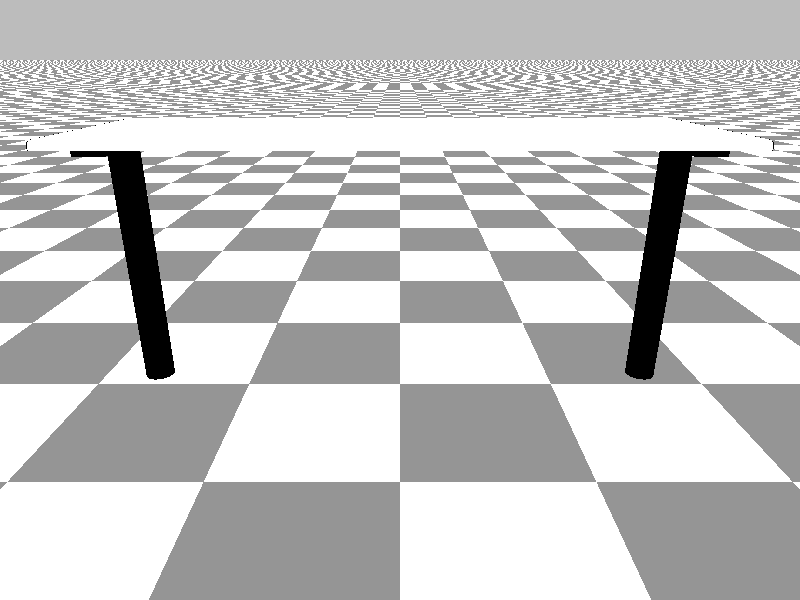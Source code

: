 #version 3.7;

#include "colors.inc"
#include "textures.inc"

#local debugMode = 1;
#if (debugMode)
    global_settings {
        assumed_gamma 1
        charset utf8
    }
#end

// ----------------------------------------
// SquareTable
// ----------------------------------------

#macro SquareTable(tWidth, tHeight, tThickness, absHeight)
    #local yTop = absHeight/2 - tThickness;
    #local sOffset = 0.001 * tWidth;
    #local spHeight = 0.7 * tHeight;
    #local spWidth = 0.05 * tWidth;
    #local spThickness = 0.05 * absHeight;
    #local fHeight = absHeight - spThickness - tThickness;
    #local fRadio = spWidth/2;
    merge {
        merge {
            RoundedSquare(tWidth - 2*sOffset, tHeight, tThickness)
            BlackDetails(tWidth, tHeight, tThickness, sOffset)
            translate yTop * y
        }
        object {
            Support(spWidth, spHeight, spThickness, fHeight, fRadio)
            translate (tWidth/2 - spWidth) * x
            //translate (yTop - spThickness/2) * y
        }
        object {
            Support(spWidth, spHeight, spThickness, fHeight, fRadio)
            translate -(tWidth/2 - spWidth) * x
            //translate (yTop - spThickness/2) * y
        }
    }
#end

#macro RoundedSquare(tWidth, tHeight, tThickness)
    #local radio = tThickness * 0.8;
    #local radioOffset = tThickness * 0.2;
    merge {
        box {
            <-tWidth/2, 0, -tHeight/2>,
            <tWidth/2, tThickness, tHeight/2>
        }
        difference {
            merge {
                cylinder {
                    <-tWidth/2, radioOffset, -tHeight/2>,
                    <tWidth/2, radioOffset, -tHeight/2>,
                    radio
                }
                cylinder {
                    <-tWidth/2, radioOffset, tHeight/2>,
                    <tWidth/2, radioOffset, tHeight/2>,
                    radio
                }
            }
            box {
                <-tWidth, 0, -tHeight>,
                <tWidth, -tThickness, tHeight>
            }
        }
    }
#end

#macro BlackDetails(tWidth, tHeight, tThickness, sOffset)
    intersection {
        merge {
            box {
                <-tWidth/2, 0, -tHeight>,
                <-tWidth/2 + sOffset, tThickness, tHeight>
            }
            box {
                <tWidth/2, 0, -tHeight>,
                <tWidth/2 - sOffset, tThickness, tHeight>
            }
        }
        RoundedSquare(tWidth, tHeight, tThickness)
        texture {
            pigment { Black }
        }
    }
#end


#macro Support(spWidth, spHeight, spThickness, fHeight, fRadio)
    merge {
        box {
            <-spWidth/2, -spThickness/2, -spHeight/2>,
            <spWidth/2, spThickness/2, spHeight/2>
            translate fHeight/2 * y
        }
        cylinder {
            <0, fHeight/2, 0>,
            <0, -fHeight/2, 0>,
            fRadio
        }
        texture {
            pigment { Black }
        }
    }
#end
/*
#macro AnnoyingDetail(tWidth, tHeight, tThickness, sThickness)
    intersection {
        box {
            <-tWidth/2, 0, -tHeight>,
            <-tWidth/2 + sThickness, tThickness, tHeight>
        }
        RoundedSquare(tWidth, tHeight, tThickness)
        texture {
            pigment { Black }
        }
        translate (tWidth/2 - sThickness/2) * x
    }
#end
*/

// ----------------------------------------
// Scene
// ----------------------------------------

#if (debugMode)
    camera {
      location <0, 1, -1.5>
      look_at <0, 0, 1>
    }

    background { White * 0.5 }

    light_source { <-1, 2, -2> color White }

    plane {
        y, -1
        texture {
            pigment { checker rgb<0.3, 0.3, 0.3> White }
        }
    }

    object {
        SquareTable(1.5, 0.5, 0.02, 0.7)
        texture {
            pigment { White }
        }
        translate 0.5 * y
        //rotate 90 * y
    }
#end